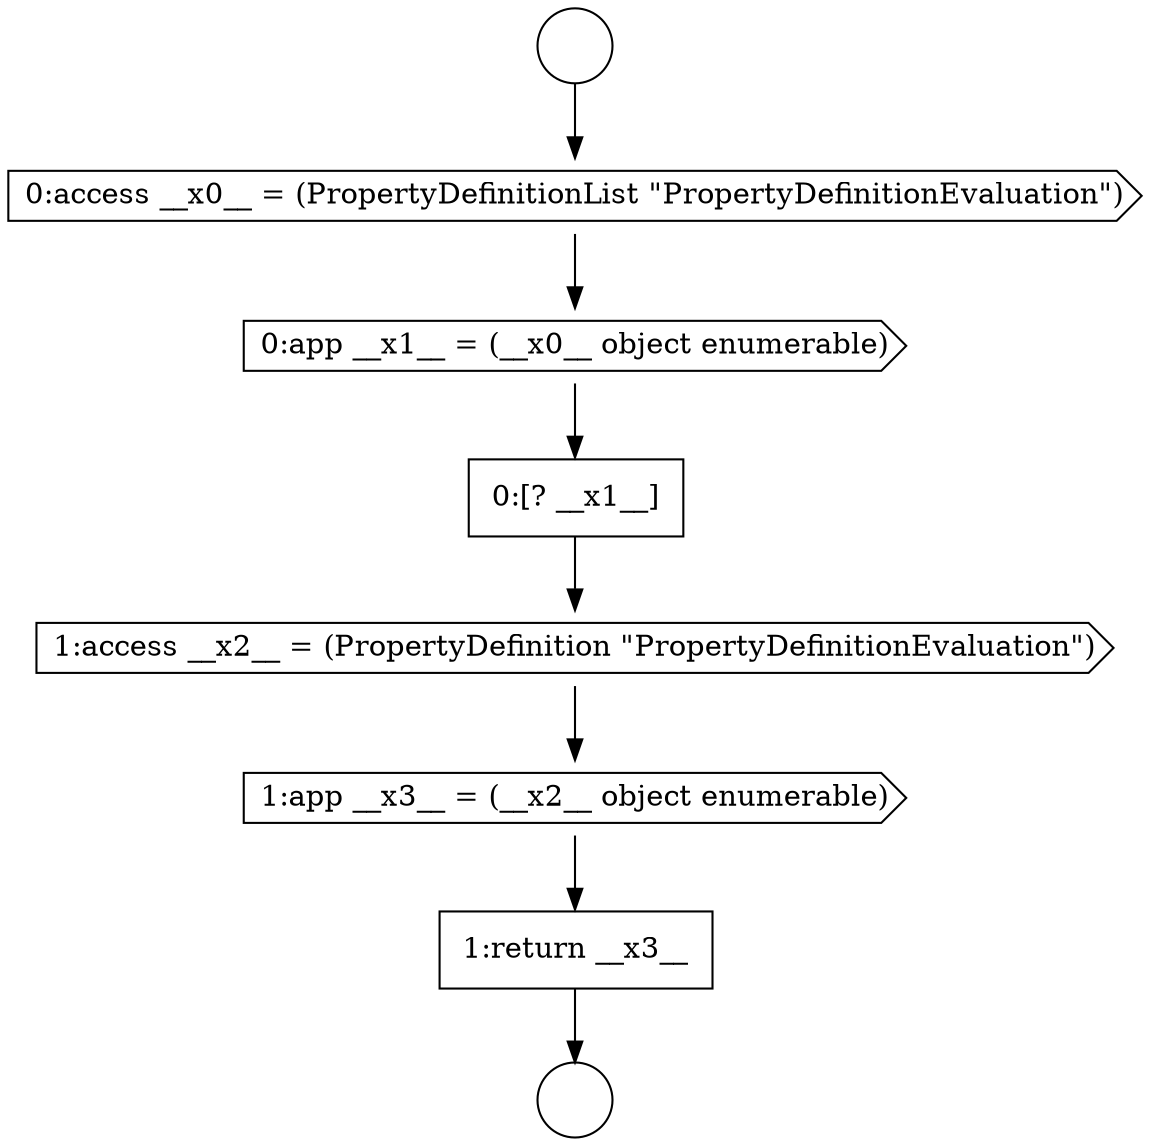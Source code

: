 digraph {
  node3734 [shape=circle label=" " color="black" fillcolor="white" style=filled]
  node3739 [shape=cds, label=<<font color="black">1:access __x2__ = (PropertyDefinition &quot;PropertyDefinitionEvaluation&quot;)</font>> color="black" fillcolor="white" style=filled]
  node3735 [shape=circle label=" " color="black" fillcolor="white" style=filled]
  node3738 [shape=none, margin=0, label=<<font color="black">
    <table border="0" cellborder="1" cellspacing="0" cellpadding="10">
      <tr><td align="left">0:[? __x1__]</td></tr>
    </table>
  </font>> color="black" fillcolor="white" style=filled]
  node3737 [shape=cds, label=<<font color="black">0:app __x1__ = (__x0__ object enumerable)</font>> color="black" fillcolor="white" style=filled]
  node3740 [shape=cds, label=<<font color="black">1:app __x3__ = (__x2__ object enumerable)</font>> color="black" fillcolor="white" style=filled]
  node3741 [shape=none, margin=0, label=<<font color="black">
    <table border="0" cellborder="1" cellspacing="0" cellpadding="10">
      <tr><td align="left">1:return __x3__</td></tr>
    </table>
  </font>> color="black" fillcolor="white" style=filled]
  node3736 [shape=cds, label=<<font color="black">0:access __x0__ = (PropertyDefinitionList &quot;PropertyDefinitionEvaluation&quot;)</font>> color="black" fillcolor="white" style=filled]
  node3737 -> node3738 [ color="black"]
  node3741 -> node3735 [ color="black"]
  node3738 -> node3739 [ color="black"]
  node3739 -> node3740 [ color="black"]
  node3740 -> node3741 [ color="black"]
  node3734 -> node3736 [ color="black"]
  node3736 -> node3737 [ color="black"]
}
